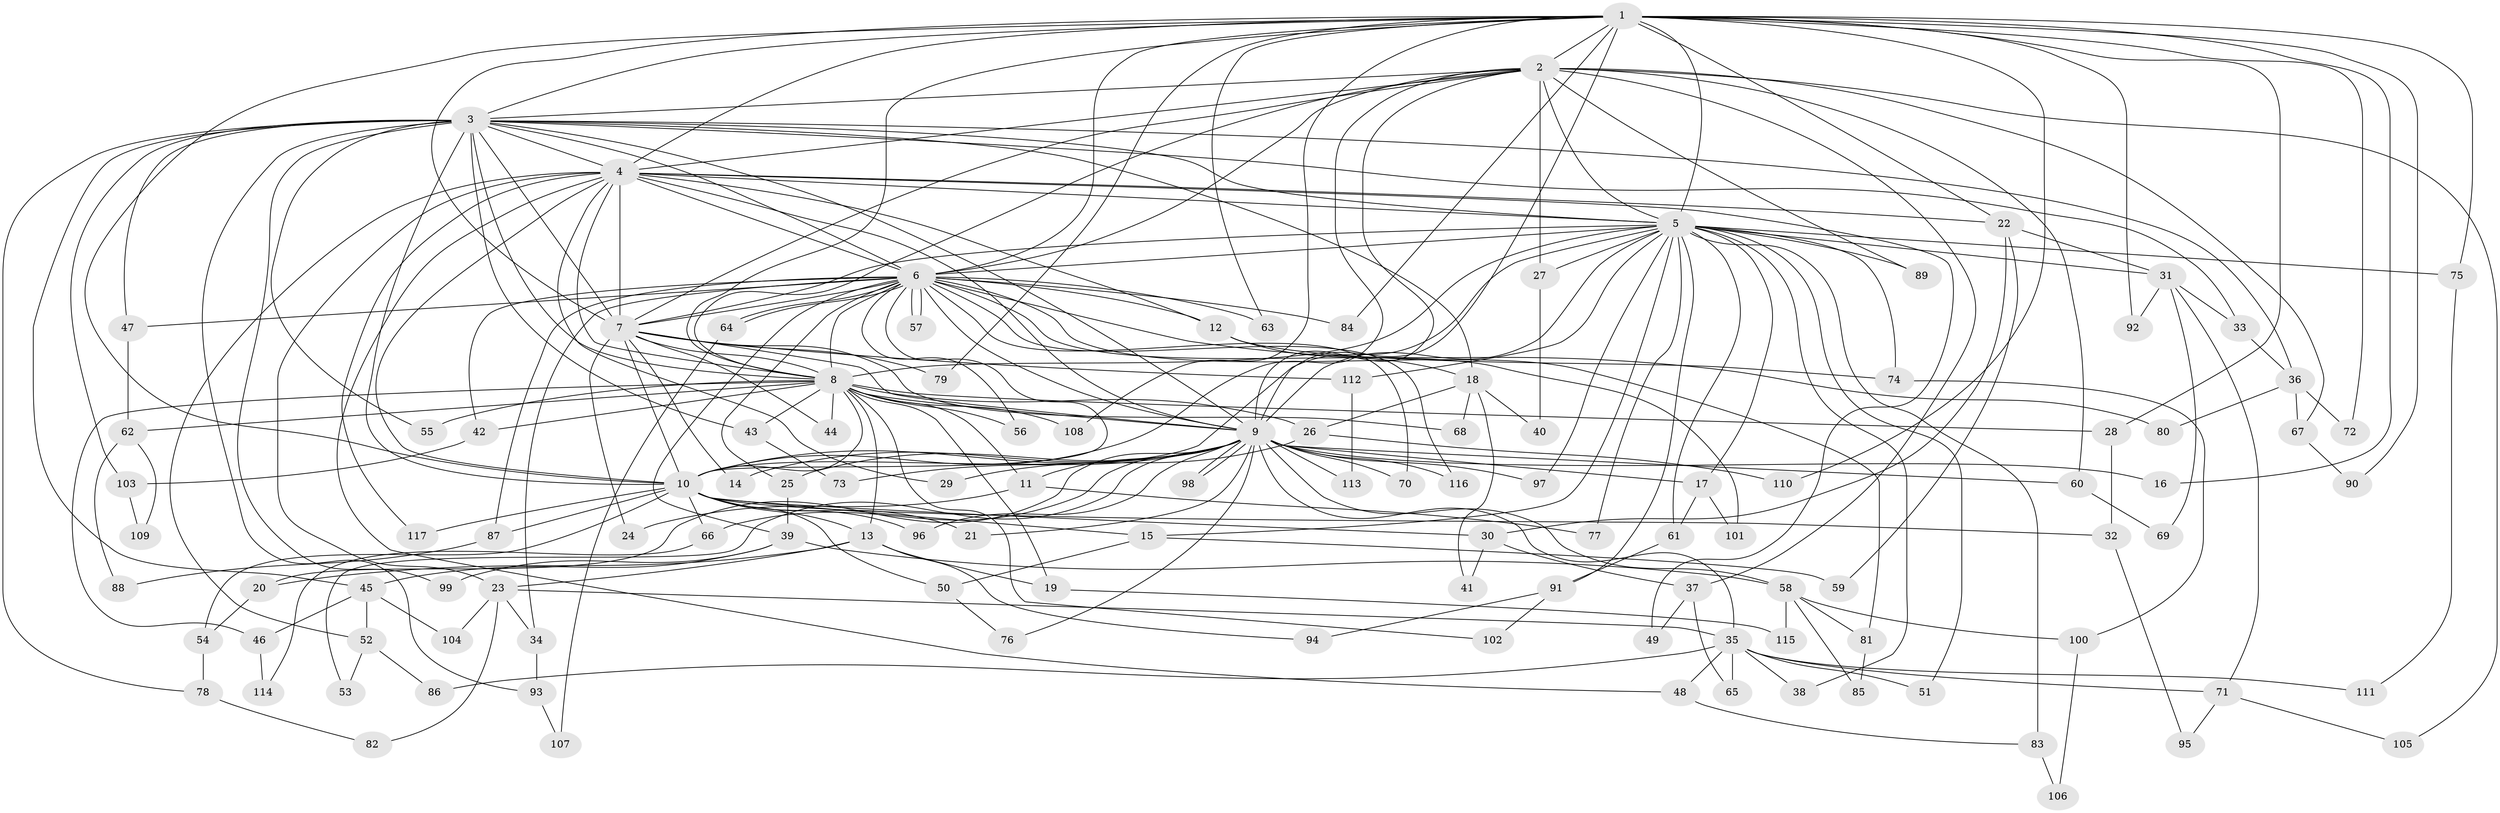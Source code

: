 // coarse degree distribution, {10: 0.02127659574468085, 15: 0.0425531914893617, 19: 0.02127659574468085, 20: 0.0425531914893617, 4: 0.19148936170212766, 11: 0.02127659574468085, 6: 0.06382978723404255, 9: 0.06382978723404255, 3: 0.23404255319148937, 7: 0.02127659574468085, 2: 0.1702127659574468, 5: 0.0851063829787234, 1: 0.02127659574468085}
// Generated by graph-tools (version 1.1) at 2025/49/03/04/25 22:49:30]
// undirected, 117 vertices, 259 edges
graph export_dot {
  node [color=gray90,style=filled];
  1;
  2;
  3;
  4;
  5;
  6;
  7;
  8;
  9;
  10;
  11;
  12;
  13;
  14;
  15;
  16;
  17;
  18;
  19;
  20;
  21;
  22;
  23;
  24;
  25;
  26;
  27;
  28;
  29;
  30;
  31;
  32;
  33;
  34;
  35;
  36;
  37;
  38;
  39;
  40;
  41;
  42;
  43;
  44;
  45;
  46;
  47;
  48;
  49;
  50;
  51;
  52;
  53;
  54;
  55;
  56;
  57;
  58;
  59;
  60;
  61;
  62;
  63;
  64;
  65;
  66;
  67;
  68;
  69;
  70;
  71;
  72;
  73;
  74;
  75;
  76;
  77;
  78;
  79;
  80;
  81;
  82;
  83;
  84;
  85;
  86;
  87;
  88;
  89;
  90;
  91;
  92;
  93;
  94;
  95;
  96;
  97;
  98;
  99;
  100;
  101;
  102;
  103;
  104;
  105;
  106;
  107;
  108;
  109;
  110;
  111;
  112;
  113;
  114;
  115;
  116;
  117;
  1 -- 2;
  1 -- 3;
  1 -- 4;
  1 -- 5;
  1 -- 6;
  1 -- 7;
  1 -- 8;
  1 -- 9;
  1 -- 10;
  1 -- 16;
  1 -- 22;
  1 -- 28;
  1 -- 63;
  1 -- 72;
  1 -- 75;
  1 -- 79;
  1 -- 84;
  1 -- 90;
  1 -- 92;
  1 -- 108;
  1 -- 110;
  2 -- 3;
  2 -- 4;
  2 -- 5;
  2 -- 6;
  2 -- 7;
  2 -- 8;
  2 -- 9;
  2 -- 10;
  2 -- 27;
  2 -- 37;
  2 -- 60;
  2 -- 67;
  2 -- 89;
  2 -- 105;
  3 -- 4;
  3 -- 5;
  3 -- 6;
  3 -- 7;
  3 -- 8;
  3 -- 9;
  3 -- 10;
  3 -- 18;
  3 -- 33;
  3 -- 36;
  3 -- 43;
  3 -- 45;
  3 -- 47;
  3 -- 55;
  3 -- 78;
  3 -- 93;
  3 -- 99;
  3 -- 103;
  4 -- 5;
  4 -- 6;
  4 -- 7;
  4 -- 8;
  4 -- 9;
  4 -- 10;
  4 -- 12;
  4 -- 22;
  4 -- 23;
  4 -- 29;
  4 -- 48;
  4 -- 49;
  4 -- 52;
  4 -- 117;
  5 -- 6;
  5 -- 7;
  5 -- 8;
  5 -- 9;
  5 -- 10;
  5 -- 15;
  5 -- 17;
  5 -- 27;
  5 -- 31;
  5 -- 38;
  5 -- 51;
  5 -- 61;
  5 -- 74;
  5 -- 75;
  5 -- 77;
  5 -- 83;
  5 -- 89;
  5 -- 91;
  5 -- 97;
  5 -- 112;
  6 -- 7;
  6 -- 8;
  6 -- 9;
  6 -- 10;
  6 -- 12;
  6 -- 25;
  6 -- 34;
  6 -- 39;
  6 -- 42;
  6 -- 47;
  6 -- 56;
  6 -- 57;
  6 -- 57;
  6 -- 63;
  6 -- 64;
  6 -- 64;
  6 -- 70;
  6 -- 80;
  6 -- 81;
  6 -- 84;
  6 -- 87;
  6 -- 101;
  6 -- 116;
  7 -- 8;
  7 -- 9;
  7 -- 10;
  7 -- 14;
  7 -- 24;
  7 -- 44;
  7 -- 68;
  7 -- 79;
  7 -- 112;
  8 -- 9;
  8 -- 10;
  8 -- 11;
  8 -- 13;
  8 -- 19;
  8 -- 26;
  8 -- 28;
  8 -- 42;
  8 -- 43;
  8 -- 44;
  8 -- 46;
  8 -- 55;
  8 -- 56;
  8 -- 62;
  8 -- 102;
  8 -- 108;
  9 -- 10;
  9 -- 11;
  9 -- 14;
  9 -- 16;
  9 -- 17;
  9 -- 20;
  9 -- 21;
  9 -- 25;
  9 -- 35;
  9 -- 53;
  9 -- 58;
  9 -- 60;
  9 -- 66;
  9 -- 70;
  9 -- 73;
  9 -- 76;
  9 -- 96;
  9 -- 97;
  9 -- 98;
  9 -- 98;
  9 -- 113;
  9 -- 116;
  10 -- 13;
  10 -- 15;
  10 -- 21;
  10 -- 30;
  10 -- 32;
  10 -- 50;
  10 -- 54;
  10 -- 66;
  10 -- 87;
  10 -- 96;
  10 -- 117;
  11 -- 24;
  11 -- 77;
  12 -- 18;
  12 -- 74;
  13 -- 19;
  13 -- 20;
  13 -- 23;
  13 -- 94;
  15 -- 50;
  15 -- 59;
  17 -- 61;
  17 -- 101;
  18 -- 26;
  18 -- 40;
  18 -- 41;
  18 -- 68;
  19 -- 115;
  20 -- 54;
  22 -- 30;
  22 -- 31;
  22 -- 59;
  23 -- 34;
  23 -- 35;
  23 -- 82;
  23 -- 104;
  25 -- 39;
  26 -- 29;
  26 -- 110;
  27 -- 40;
  28 -- 32;
  30 -- 37;
  30 -- 41;
  31 -- 33;
  31 -- 69;
  31 -- 71;
  31 -- 92;
  32 -- 95;
  33 -- 36;
  34 -- 93;
  35 -- 38;
  35 -- 48;
  35 -- 51;
  35 -- 65;
  35 -- 71;
  35 -- 86;
  35 -- 111;
  36 -- 67;
  36 -- 72;
  36 -- 80;
  37 -- 49;
  37 -- 65;
  39 -- 45;
  39 -- 58;
  39 -- 99;
  42 -- 103;
  43 -- 73;
  45 -- 46;
  45 -- 52;
  45 -- 104;
  46 -- 114;
  47 -- 62;
  48 -- 83;
  50 -- 76;
  52 -- 53;
  52 -- 86;
  54 -- 78;
  58 -- 81;
  58 -- 85;
  58 -- 100;
  58 -- 115;
  60 -- 69;
  61 -- 91;
  62 -- 88;
  62 -- 109;
  64 -- 107;
  66 -- 114;
  67 -- 90;
  71 -- 95;
  71 -- 105;
  74 -- 100;
  75 -- 111;
  78 -- 82;
  81 -- 85;
  83 -- 106;
  87 -- 88;
  91 -- 94;
  91 -- 102;
  93 -- 107;
  100 -- 106;
  103 -- 109;
  112 -- 113;
}
